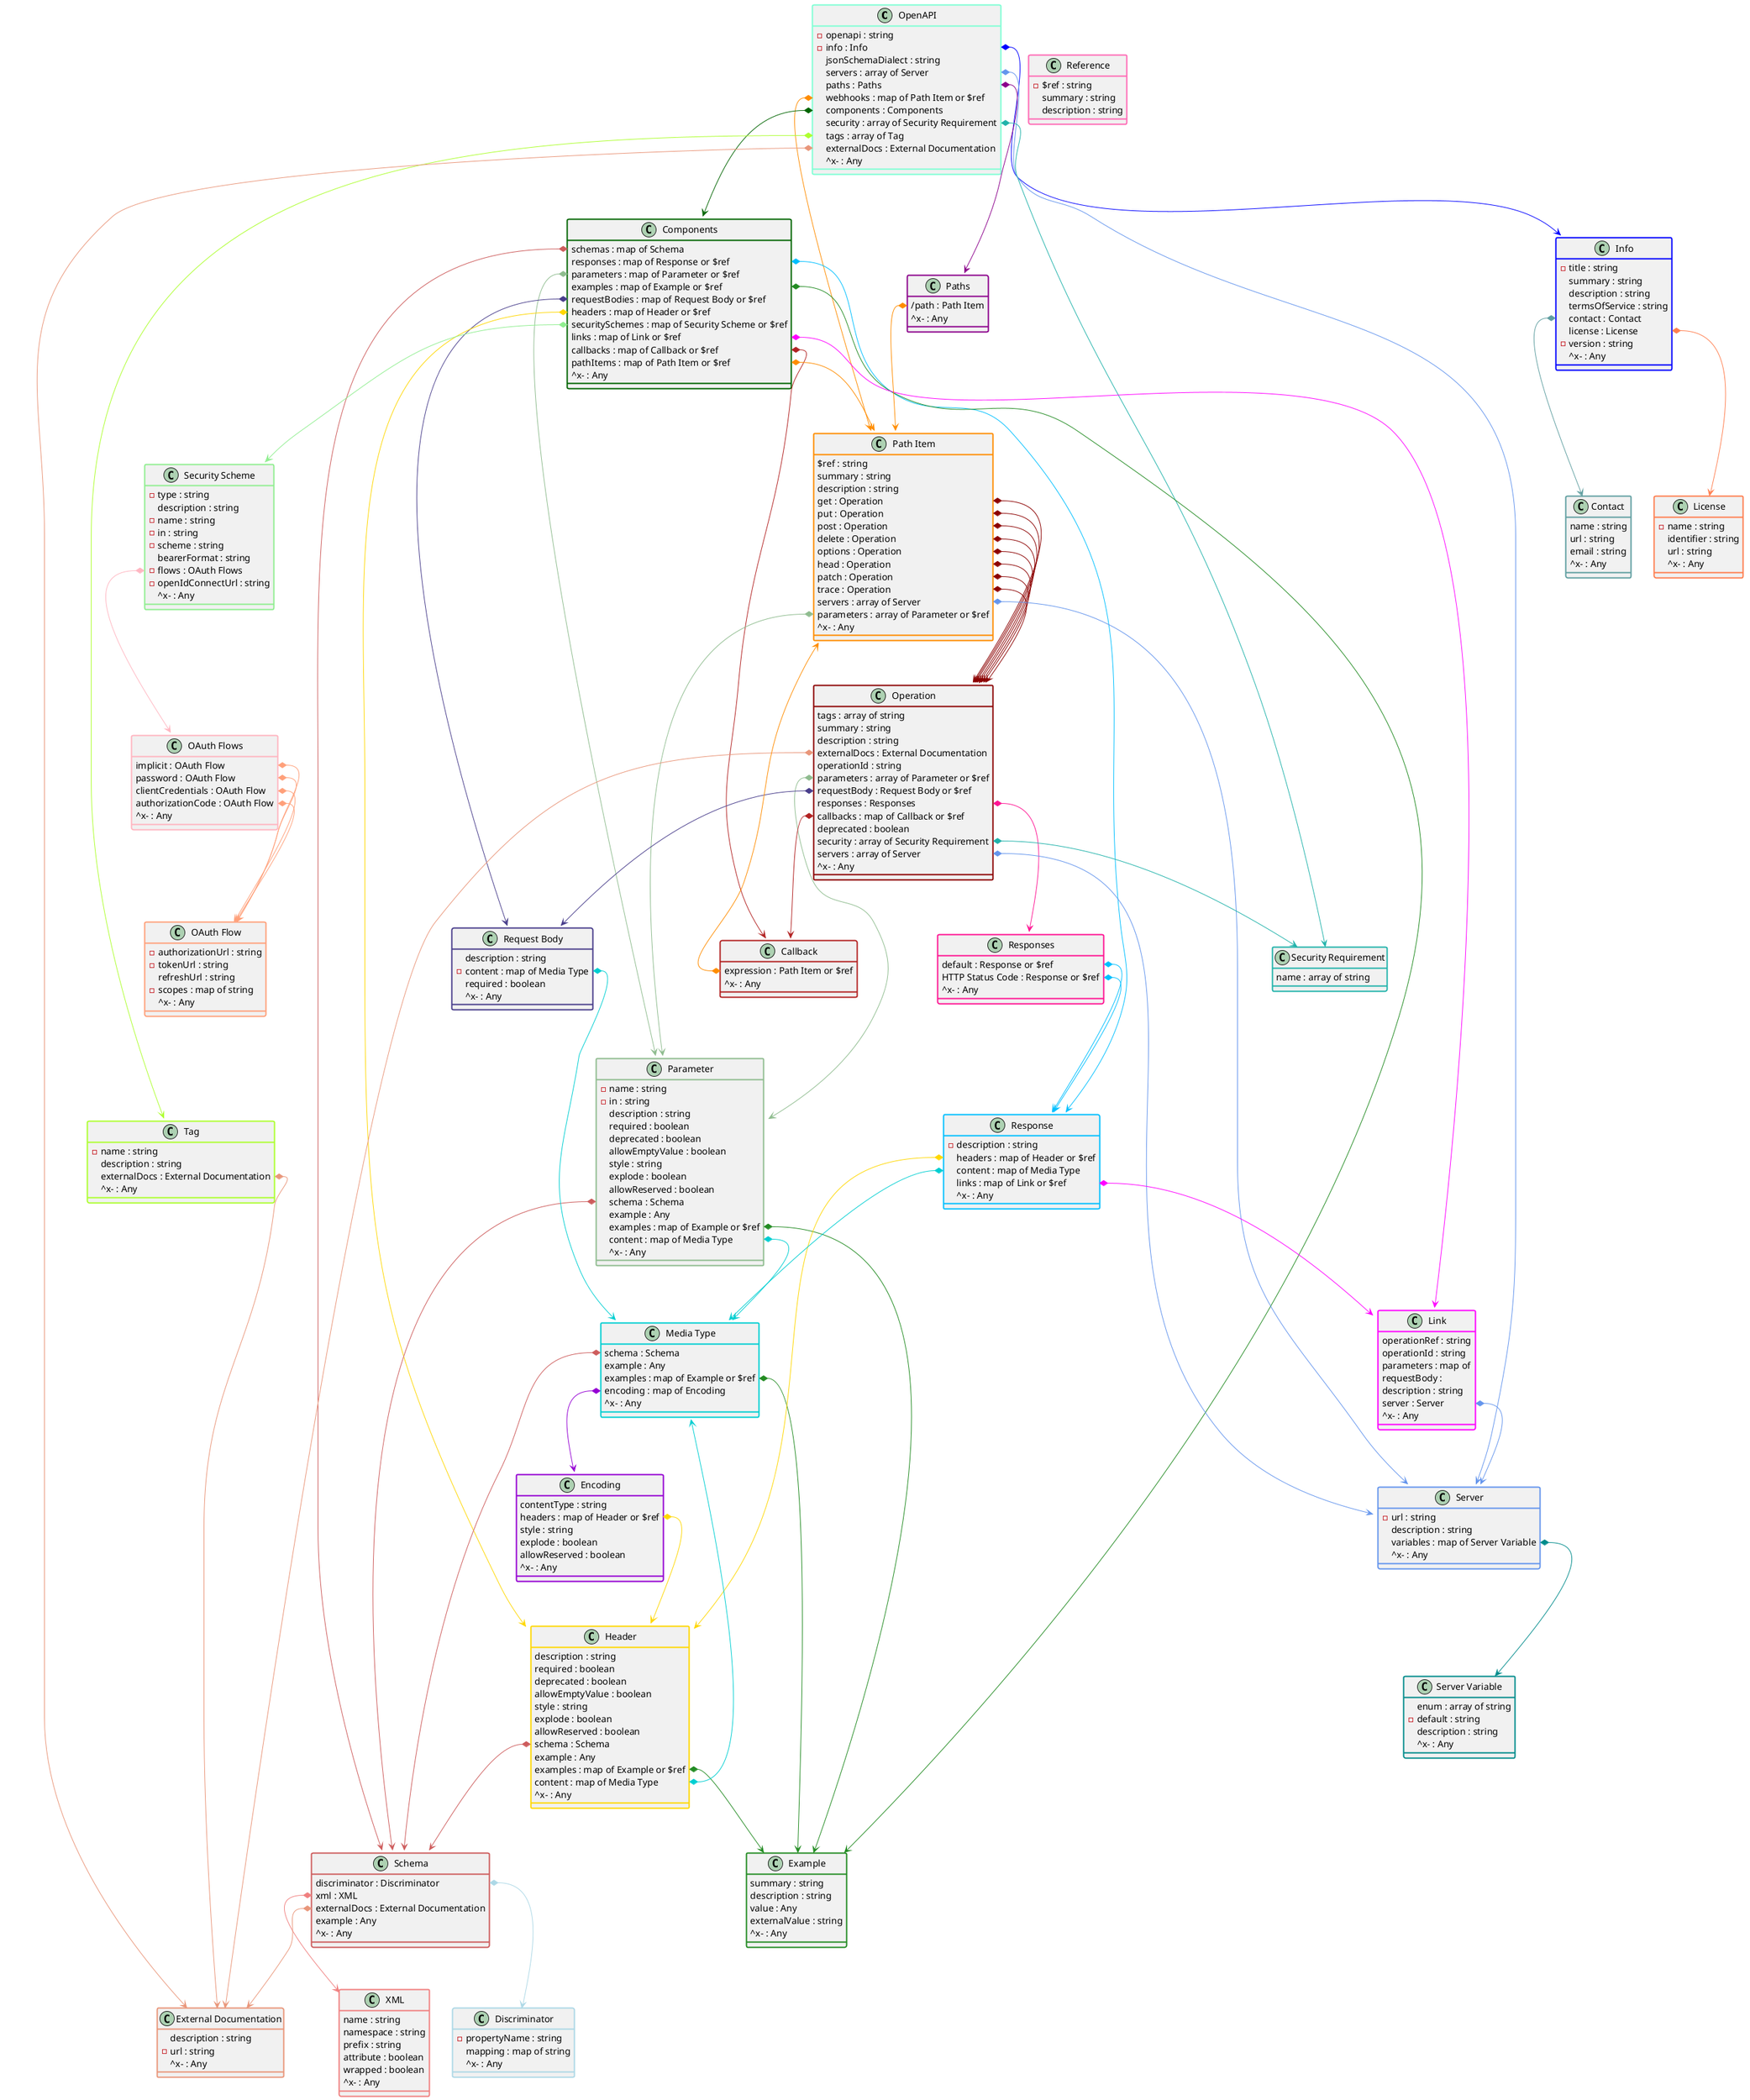 @startuml
class "OpenAPI" #line:Aquamarine;line.bold {
  -openapi : string
  -info : Info
  jsonSchemaDialect : string
  servers : array of Server
  paths : Paths
  webhooks : map of Path Item or $ref
  components : Components
  security : array of Security Requirement
  tags : array of Tag
  externalDocs : External Documentation
  ^x- : Any
}
"OpenAPI::info"*-->"Info" #Blue
"OpenAPI::servers"*-->"Server" #CornflowerBlue
"OpenAPI::paths"*-->"Paths" #DarkMagenta
"OpenAPI::webhooks"*-->"Path Item" #DarkOrange
"OpenAPI::components"*-->"Components" #DarkGreen
"OpenAPI::security"*-->"Security Requirement" #LightSeaGreen
"OpenAPI::tags"*-->"Tag" #GreenYellow
"OpenAPI::externalDocs"*-->"External Documentation" #DarkSalmon

class "Info" #line:Blue;line.bold {
  -title : string
  summary : string
  description : string
  termsOfService : string
  contact : Contact
  license : License
  -version : string
  ^x- : Any
}
"Info::contact"*-->"Contact" #CadetBlue
"Info::license"*-->"License" #Coral

class "Contact" #line:CadetBlue;line.bold {
  name : string
  url : string
  email : string
  ^x- : Any
}

class "License" #line:Coral;line.bold {
  -name : string
  identifier : string
  url : string
  ^x- : Any
}

class "Server" #line:CornflowerBlue;line.bold {
  -url : string
  description : string
  variables : map of Server Variable
  ^x- : Any
}
"Server::variables"*-->"Server Variable" #DarkCyan

class "Server Variable" #line:DarkCyan;line.bold {
  enum : array of string
  -default : string
  description : string
  ^x- : Any
}

class "Components" #line:DarkGreen;line.bold {
  schemas : map of Schema
  responses : map of Response or $ref
  parameters : map of Parameter or $ref
  examples : map of Example or $ref
  requestBodies : map of Request Body or $ref
  headers : map of Header or $ref
  securitySchemes : map of Security Scheme or $ref
  links : map of Link or $ref
  callbacks : map of Callback or $ref
  pathItems : map of Path Item or $ref
  ^x- : Any
}
"Components::schemas"*-->"Schema" #IndianRed
"Components::responses"*-->"Response" #DeepSkyBlue
"Components::parameters"*-->"Parameter" #DarkSeaGreen
"Components::examples"*-->"Example" #ForestGreen
"Components::requestBodies"*-->"Request Body" #DarkSlateBlue
"Components::headers"*-->"Header" #Gold
"Components::securitySchemes"*-->"Security Scheme" #LightGreen
"Components::links"*-->"Link" #Fuchsia
"Components::callbacks"*-->"Callback" #FireBrick
"Components::pathItems"*-->"Path Item" #DarkOrange

class "Paths" #line:DarkMagenta;line.bold {
  /path : Path Item
  ^x- : Any
}
"Paths::/path"*-->"Path Item" #DarkOrange

class "Path Item" #line:DarkOrange;line.bold {
  $ref : string
  summary : string
  description : string
  get : Operation
  put : Operation
  post : Operation
  delete : Operation
  options : Operation
  head : Operation
  patch : Operation
  trace : Operation
  servers : array of Server
  parameters : array of Parameter or $ref
  ^x- : Any
}
"Path Item::get"*-->"Operation" #DarkRed
"Path Item::put"*-->"Operation" #DarkRed
"Path Item::post"*-->"Operation" #DarkRed
"Path Item::delete"*-->"Operation" #DarkRed
"Path Item::options"*-->"Operation" #DarkRed
"Path Item::head"*-->"Operation" #DarkRed
"Path Item::patch"*-->"Operation" #DarkRed
"Path Item::trace"*-->"Operation" #DarkRed
"Path Item::servers"*-->"Server" #CornflowerBlue
"Path Item::parameters"*-->"Parameter" #DarkSeaGreen

class "Operation" #line:DarkRed;line.bold {
  tags : array of string
  summary : string
  description : string
  externalDocs : External Documentation
  operationId : string
  parameters : array of Parameter or $ref
  requestBody : Request Body or $ref
  responses : Responses
  callbacks : map of Callback or $ref
  deprecated : boolean
  security : array of Security Requirement
  servers : array of Server
  ^x- : Any
}
"Operation::externalDocs"*-->"External Documentation" #DarkSalmon
"Operation::parameters"*-->"Parameter" #DarkSeaGreen
"Operation::requestBody"*-->"Request Body" #DarkSlateBlue
"Operation::responses"*-->"Responses" #DeepPink
"Operation::callbacks"*-->"Callback" #FireBrick
"Operation::security"*-->"Security Requirement" #LightSeaGreen
"Operation::servers"*-->"Server" #CornflowerBlue

class "External Documentation" #line:DarkSalmon;line.bold {
  description : string
  -url : string
  ^x- : Any
}

class "Parameter" #line:DarkSeaGreen;line.bold {
  -name : string
  -in : string
  description : string
  required : boolean
  deprecated : boolean
  allowEmptyValue : boolean
  style : string
  explode : boolean
  allowReserved : boolean
  schema : Schema
  example : Any
  examples : map of Example or $ref
  content : map of Media Type
  ^x- : Any
}
"Parameter::schema"*-->"Schema" #IndianRed
"Parameter::examples"*-->"Example" #ForestGreen
"Parameter::content"*-->"Media Type" #DarkTurquoise

class "Request Body" #line:DarkSlateBlue;line.bold {
  description : string
  -content : map of Media Type
  required : boolean
  ^x- : Any
}
"Request Body::content"*-->"Media Type" #DarkTurquoise

class "Media Type" #line:DarkTurquoise;line.bold {
  schema : Schema
  example : Any
  examples : map of Example or $ref
  encoding : map of Encoding
  ^x- : Any
}
"Media Type::schema"*-->"Schema" #IndianRed
"Media Type::examples"*-->"Example" #ForestGreen
"Media Type::encoding"*-->"Encoding" #DarkViolet

class "Encoding" #line:DarkViolet;line.bold {
  contentType : string
  headers : map of Header or $ref
  style : string
  explode : boolean
  allowReserved : boolean
  ^x- : Any
}
"Encoding::headers"*-->"Header" #Gold

class "Responses" #line:DeepPink;line.bold {
  default : Response or $ref
  HTTP Status Code : Response or $ref
  ^x- : Any
}
"Responses::default"*-->"Response" #DeepSkyBlue
"Responses::HTTP Status Code"*-->"Response" #DeepSkyBlue

class "Response" #line:DeepSkyBlue;line.bold {
  -description : string
  headers : map of Header or $ref
  content : map of Media Type
  links : map of Link or $ref
  ^x- : Any
}
"Response::headers"*-->"Header" #Gold
"Response::content"*-->"Media Type" #DarkTurquoise
"Response::links"*-->"Link" #Fuchsia

class "Callback" #line:FireBrick;line.bold {
  expression : Path Item or $ref
  ^x- : Any
}
"Callback::expression"*-->"Path Item" #DarkOrange

class "Example" #line:ForestGreen;line.bold {
  summary : string
  description : string
  value : Any
  externalValue : string
  ^x- : Any
}

class "Link" #line:Fuchsia;line.bold {
  operationRef : string
  operationId : string
  parameters : map of 
  requestBody : 
  description : string
  server : Server
  ^x- : Any
}
"Link::server"*-->"Server" #CornflowerBlue

class "Header" #line:Gold;line.bold {
  description : string
  required : boolean
  deprecated : boolean
  allowEmptyValue : boolean
  style : string
  explode : boolean
  allowReserved : boolean
  schema : Schema
  example : Any
  examples : map of Example or $ref
  content : map of Media Type
  ^x- : Any
}
"Header::schema"*-->"Schema" #IndianRed
"Header::examples"*-->"Example" #ForestGreen
"Header::content"*-->"Media Type" #DarkTurquoise

class "Tag" #line:GreenYellow;line.bold {
  -name : string
  description : string
  externalDocs : External Documentation
  ^x- : Any
}
"Tag::externalDocs"*-->"External Documentation" #DarkSalmon

class "Reference" #line:HotPink;line.bold {
  -$ref : string
  summary : string
  description : string
}

class "Schema" #line:IndianRed;line.bold {
  discriminator : Discriminator
  xml : XML
  externalDocs : External Documentation
  example : Any
  ^x- : Any
}
"Schema::discriminator"*-->"Discriminator" #LightBlue
"Schema::xml"*-->"XML" #LightCoral
"Schema::externalDocs"*-->"External Documentation" #DarkSalmon

class "Discriminator" #line:LightBlue;line.bold {
  -propertyName : string
  mapping : map of string
  ^x- : Any
}

class "XML" #line:LightCoral;line.bold {
  name : string
  namespace : string
  prefix : string
  attribute : boolean
  wrapped : boolean
  ^x- : Any
}

class "Security Scheme" #line:LightGreen;line.bold {
  -type : string
  description : string
  -name : string
  -in : string
  -scheme : string
  bearerFormat : string
  -flows : OAuth Flows
  -openIdConnectUrl : string
  ^x- : Any
}
"Security Scheme::flows"*-->"OAuth Flows" #LightPink

class "OAuth Flows" #line:LightPink;line.bold {
  implicit : OAuth Flow
  password : OAuth Flow
  clientCredentials : OAuth Flow
  authorizationCode : OAuth Flow
  ^x- : Any
}
"OAuth Flows::implicit"*-->"OAuth Flow" #LightSalmon
"OAuth Flows::password"*-->"OAuth Flow" #LightSalmon
"OAuth Flows::clientCredentials"*-->"OAuth Flow" #LightSalmon
"OAuth Flows::authorizationCode"*-->"OAuth Flow" #LightSalmon

class "OAuth Flow" #line:LightSalmon;line.bold {
  -authorizationUrl : string
  -tokenUrl : string
  refreshUrl : string
  -scopes : map of string
  ^x- : Any
}

class "Security Requirement" #line:LightSeaGreen;line.bold {
  name : array of string
}

@enduml
